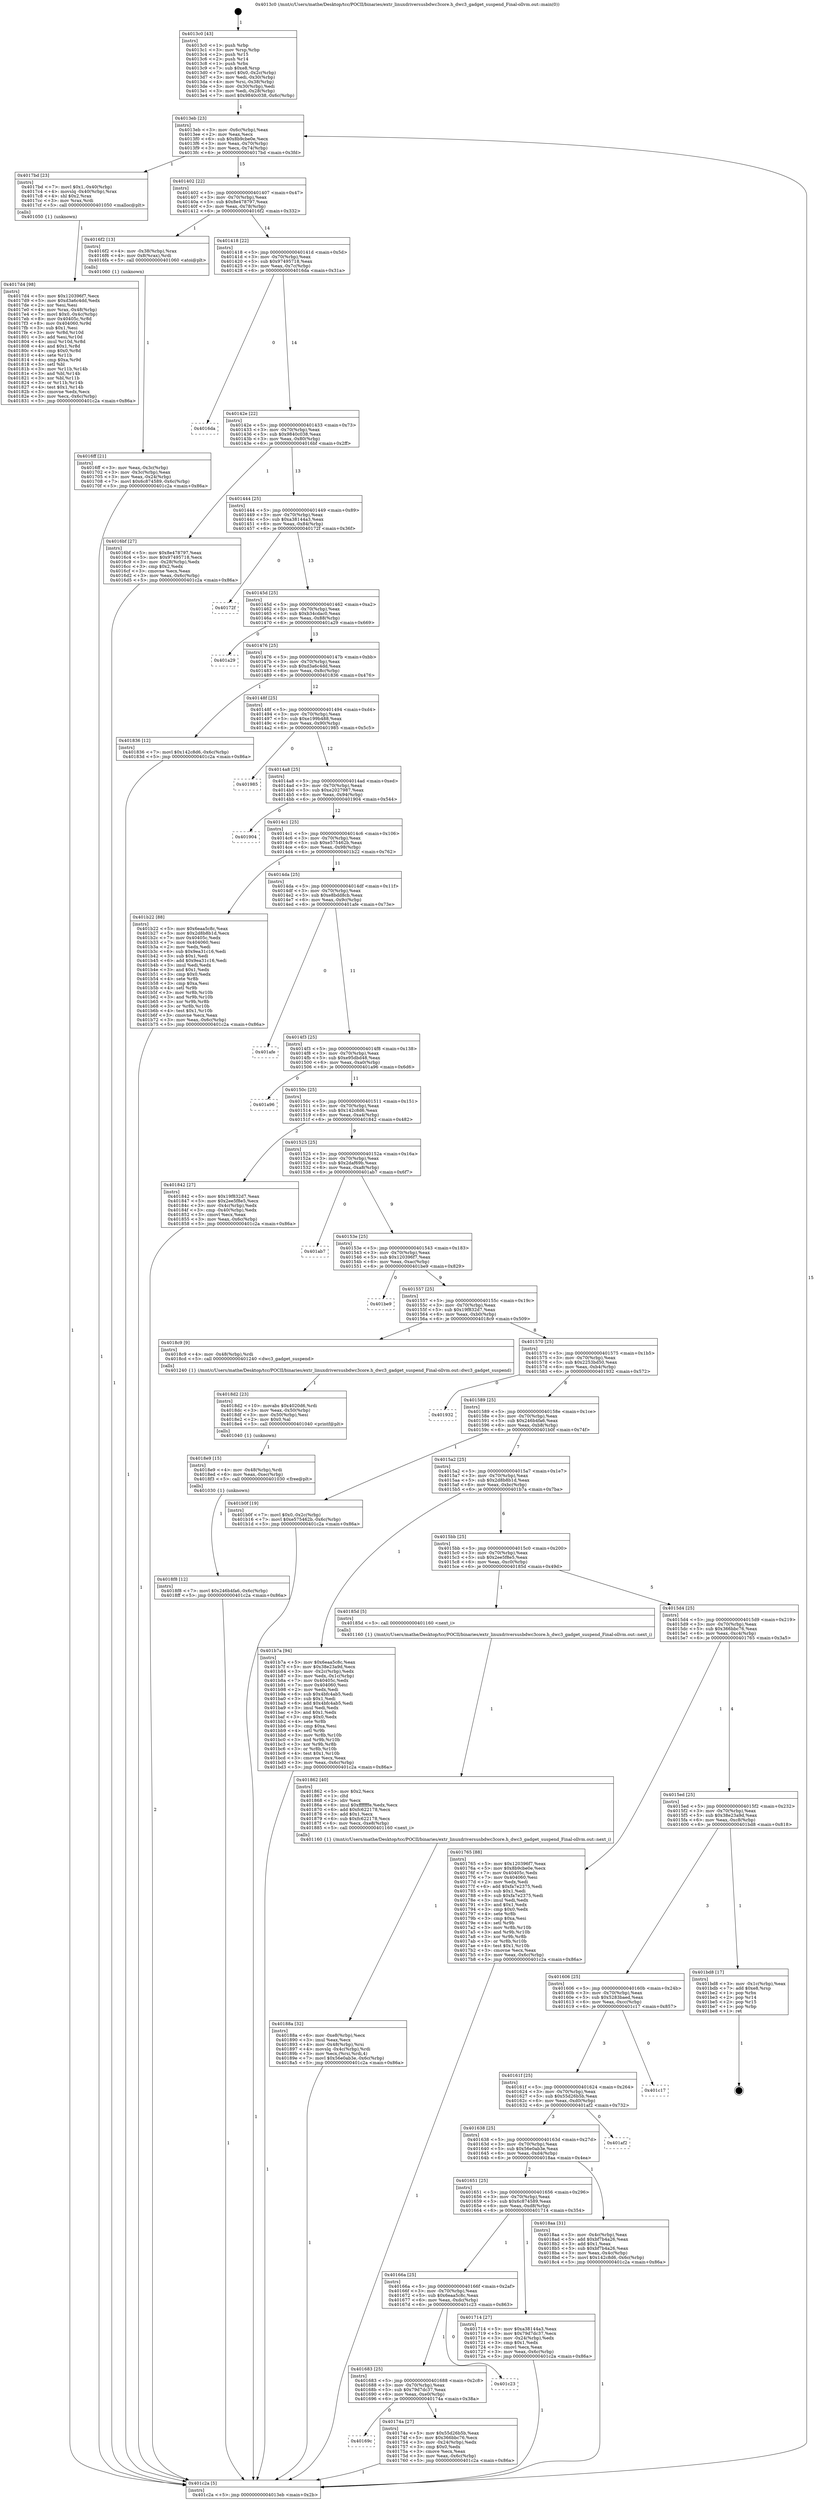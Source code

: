 digraph "0x4013c0" {
  label = "0x4013c0 (/mnt/c/Users/mathe/Desktop/tcc/POCII/binaries/extr_linuxdriversusbdwc3core.h_dwc3_gadget_suspend_Final-ollvm.out::main(0))"
  labelloc = "t"
  node[shape=record]

  Entry [label="",width=0.3,height=0.3,shape=circle,fillcolor=black,style=filled]
  "0x4013eb" [label="{
     0x4013eb [23]\l
     | [instrs]\l
     &nbsp;&nbsp;0x4013eb \<+3\>: mov -0x6c(%rbp),%eax\l
     &nbsp;&nbsp;0x4013ee \<+2\>: mov %eax,%ecx\l
     &nbsp;&nbsp;0x4013f0 \<+6\>: sub $0x8b9cbe0e,%ecx\l
     &nbsp;&nbsp;0x4013f6 \<+3\>: mov %eax,-0x70(%rbp)\l
     &nbsp;&nbsp;0x4013f9 \<+3\>: mov %ecx,-0x74(%rbp)\l
     &nbsp;&nbsp;0x4013fc \<+6\>: je 00000000004017bd \<main+0x3fd\>\l
  }"]
  "0x4017bd" [label="{
     0x4017bd [23]\l
     | [instrs]\l
     &nbsp;&nbsp;0x4017bd \<+7\>: movl $0x1,-0x40(%rbp)\l
     &nbsp;&nbsp;0x4017c4 \<+4\>: movslq -0x40(%rbp),%rax\l
     &nbsp;&nbsp;0x4017c8 \<+4\>: shl $0x2,%rax\l
     &nbsp;&nbsp;0x4017cc \<+3\>: mov %rax,%rdi\l
     &nbsp;&nbsp;0x4017cf \<+5\>: call 0000000000401050 \<malloc@plt\>\l
     | [calls]\l
     &nbsp;&nbsp;0x401050 \{1\} (unknown)\l
  }"]
  "0x401402" [label="{
     0x401402 [22]\l
     | [instrs]\l
     &nbsp;&nbsp;0x401402 \<+5\>: jmp 0000000000401407 \<main+0x47\>\l
     &nbsp;&nbsp;0x401407 \<+3\>: mov -0x70(%rbp),%eax\l
     &nbsp;&nbsp;0x40140a \<+5\>: sub $0x8e478797,%eax\l
     &nbsp;&nbsp;0x40140f \<+3\>: mov %eax,-0x78(%rbp)\l
     &nbsp;&nbsp;0x401412 \<+6\>: je 00000000004016f2 \<main+0x332\>\l
  }"]
  Exit [label="",width=0.3,height=0.3,shape=circle,fillcolor=black,style=filled,peripheries=2]
  "0x4016f2" [label="{
     0x4016f2 [13]\l
     | [instrs]\l
     &nbsp;&nbsp;0x4016f2 \<+4\>: mov -0x38(%rbp),%rax\l
     &nbsp;&nbsp;0x4016f6 \<+4\>: mov 0x8(%rax),%rdi\l
     &nbsp;&nbsp;0x4016fa \<+5\>: call 0000000000401060 \<atoi@plt\>\l
     | [calls]\l
     &nbsp;&nbsp;0x401060 \{1\} (unknown)\l
  }"]
  "0x401418" [label="{
     0x401418 [22]\l
     | [instrs]\l
     &nbsp;&nbsp;0x401418 \<+5\>: jmp 000000000040141d \<main+0x5d\>\l
     &nbsp;&nbsp;0x40141d \<+3\>: mov -0x70(%rbp),%eax\l
     &nbsp;&nbsp;0x401420 \<+5\>: sub $0x97495718,%eax\l
     &nbsp;&nbsp;0x401425 \<+3\>: mov %eax,-0x7c(%rbp)\l
     &nbsp;&nbsp;0x401428 \<+6\>: je 00000000004016da \<main+0x31a\>\l
  }"]
  "0x4018f8" [label="{
     0x4018f8 [12]\l
     | [instrs]\l
     &nbsp;&nbsp;0x4018f8 \<+7\>: movl $0x246b4fa6,-0x6c(%rbp)\l
     &nbsp;&nbsp;0x4018ff \<+5\>: jmp 0000000000401c2a \<main+0x86a\>\l
  }"]
  "0x4016da" [label="{
     0x4016da\l
  }", style=dashed]
  "0x40142e" [label="{
     0x40142e [22]\l
     | [instrs]\l
     &nbsp;&nbsp;0x40142e \<+5\>: jmp 0000000000401433 \<main+0x73\>\l
     &nbsp;&nbsp;0x401433 \<+3\>: mov -0x70(%rbp),%eax\l
     &nbsp;&nbsp;0x401436 \<+5\>: sub $0x9840c038,%eax\l
     &nbsp;&nbsp;0x40143b \<+3\>: mov %eax,-0x80(%rbp)\l
     &nbsp;&nbsp;0x40143e \<+6\>: je 00000000004016bf \<main+0x2ff\>\l
  }"]
  "0x4018e9" [label="{
     0x4018e9 [15]\l
     | [instrs]\l
     &nbsp;&nbsp;0x4018e9 \<+4\>: mov -0x48(%rbp),%rdi\l
     &nbsp;&nbsp;0x4018ed \<+6\>: mov %eax,-0xec(%rbp)\l
     &nbsp;&nbsp;0x4018f3 \<+5\>: call 0000000000401030 \<free@plt\>\l
     | [calls]\l
     &nbsp;&nbsp;0x401030 \{1\} (unknown)\l
  }"]
  "0x4016bf" [label="{
     0x4016bf [27]\l
     | [instrs]\l
     &nbsp;&nbsp;0x4016bf \<+5\>: mov $0x8e478797,%eax\l
     &nbsp;&nbsp;0x4016c4 \<+5\>: mov $0x97495718,%ecx\l
     &nbsp;&nbsp;0x4016c9 \<+3\>: mov -0x28(%rbp),%edx\l
     &nbsp;&nbsp;0x4016cc \<+3\>: cmp $0x2,%edx\l
     &nbsp;&nbsp;0x4016cf \<+3\>: cmovne %ecx,%eax\l
     &nbsp;&nbsp;0x4016d2 \<+3\>: mov %eax,-0x6c(%rbp)\l
     &nbsp;&nbsp;0x4016d5 \<+5\>: jmp 0000000000401c2a \<main+0x86a\>\l
  }"]
  "0x401444" [label="{
     0x401444 [25]\l
     | [instrs]\l
     &nbsp;&nbsp;0x401444 \<+5\>: jmp 0000000000401449 \<main+0x89\>\l
     &nbsp;&nbsp;0x401449 \<+3\>: mov -0x70(%rbp),%eax\l
     &nbsp;&nbsp;0x40144c \<+5\>: sub $0xa38144a3,%eax\l
     &nbsp;&nbsp;0x401451 \<+6\>: mov %eax,-0x84(%rbp)\l
     &nbsp;&nbsp;0x401457 \<+6\>: je 000000000040172f \<main+0x36f\>\l
  }"]
  "0x401c2a" [label="{
     0x401c2a [5]\l
     | [instrs]\l
     &nbsp;&nbsp;0x401c2a \<+5\>: jmp 00000000004013eb \<main+0x2b\>\l
  }"]
  "0x4013c0" [label="{
     0x4013c0 [43]\l
     | [instrs]\l
     &nbsp;&nbsp;0x4013c0 \<+1\>: push %rbp\l
     &nbsp;&nbsp;0x4013c1 \<+3\>: mov %rsp,%rbp\l
     &nbsp;&nbsp;0x4013c4 \<+2\>: push %r15\l
     &nbsp;&nbsp;0x4013c6 \<+2\>: push %r14\l
     &nbsp;&nbsp;0x4013c8 \<+1\>: push %rbx\l
     &nbsp;&nbsp;0x4013c9 \<+7\>: sub $0xe8,%rsp\l
     &nbsp;&nbsp;0x4013d0 \<+7\>: movl $0x0,-0x2c(%rbp)\l
     &nbsp;&nbsp;0x4013d7 \<+3\>: mov %edi,-0x30(%rbp)\l
     &nbsp;&nbsp;0x4013da \<+4\>: mov %rsi,-0x38(%rbp)\l
     &nbsp;&nbsp;0x4013de \<+3\>: mov -0x30(%rbp),%edi\l
     &nbsp;&nbsp;0x4013e1 \<+3\>: mov %edi,-0x28(%rbp)\l
     &nbsp;&nbsp;0x4013e4 \<+7\>: movl $0x9840c038,-0x6c(%rbp)\l
  }"]
  "0x4016ff" [label="{
     0x4016ff [21]\l
     | [instrs]\l
     &nbsp;&nbsp;0x4016ff \<+3\>: mov %eax,-0x3c(%rbp)\l
     &nbsp;&nbsp;0x401702 \<+3\>: mov -0x3c(%rbp),%eax\l
     &nbsp;&nbsp;0x401705 \<+3\>: mov %eax,-0x24(%rbp)\l
     &nbsp;&nbsp;0x401708 \<+7\>: movl $0x6c874589,-0x6c(%rbp)\l
     &nbsp;&nbsp;0x40170f \<+5\>: jmp 0000000000401c2a \<main+0x86a\>\l
  }"]
  "0x4018d2" [label="{
     0x4018d2 [23]\l
     | [instrs]\l
     &nbsp;&nbsp;0x4018d2 \<+10\>: movabs $0x4020d6,%rdi\l
     &nbsp;&nbsp;0x4018dc \<+3\>: mov %eax,-0x50(%rbp)\l
     &nbsp;&nbsp;0x4018df \<+3\>: mov -0x50(%rbp),%esi\l
     &nbsp;&nbsp;0x4018e2 \<+2\>: mov $0x0,%al\l
     &nbsp;&nbsp;0x4018e4 \<+5\>: call 0000000000401040 \<printf@plt\>\l
     | [calls]\l
     &nbsp;&nbsp;0x401040 \{1\} (unknown)\l
  }"]
  "0x40172f" [label="{
     0x40172f\l
  }", style=dashed]
  "0x40145d" [label="{
     0x40145d [25]\l
     | [instrs]\l
     &nbsp;&nbsp;0x40145d \<+5\>: jmp 0000000000401462 \<main+0xa2\>\l
     &nbsp;&nbsp;0x401462 \<+3\>: mov -0x70(%rbp),%eax\l
     &nbsp;&nbsp;0x401465 \<+5\>: sub $0xb34cdac0,%eax\l
     &nbsp;&nbsp;0x40146a \<+6\>: mov %eax,-0x88(%rbp)\l
     &nbsp;&nbsp;0x401470 \<+6\>: je 0000000000401a29 \<main+0x669\>\l
  }"]
  "0x40188a" [label="{
     0x40188a [32]\l
     | [instrs]\l
     &nbsp;&nbsp;0x40188a \<+6\>: mov -0xe8(%rbp),%ecx\l
     &nbsp;&nbsp;0x401890 \<+3\>: imul %eax,%ecx\l
     &nbsp;&nbsp;0x401893 \<+4\>: mov -0x48(%rbp),%rsi\l
     &nbsp;&nbsp;0x401897 \<+4\>: movslq -0x4c(%rbp),%rdi\l
     &nbsp;&nbsp;0x40189b \<+3\>: mov %ecx,(%rsi,%rdi,4)\l
     &nbsp;&nbsp;0x40189e \<+7\>: movl $0x56e0ab3e,-0x6c(%rbp)\l
     &nbsp;&nbsp;0x4018a5 \<+5\>: jmp 0000000000401c2a \<main+0x86a\>\l
  }"]
  "0x401a29" [label="{
     0x401a29\l
  }", style=dashed]
  "0x401476" [label="{
     0x401476 [25]\l
     | [instrs]\l
     &nbsp;&nbsp;0x401476 \<+5\>: jmp 000000000040147b \<main+0xbb\>\l
     &nbsp;&nbsp;0x40147b \<+3\>: mov -0x70(%rbp),%eax\l
     &nbsp;&nbsp;0x40147e \<+5\>: sub $0xd3a6c4dd,%eax\l
     &nbsp;&nbsp;0x401483 \<+6\>: mov %eax,-0x8c(%rbp)\l
     &nbsp;&nbsp;0x401489 \<+6\>: je 0000000000401836 \<main+0x476\>\l
  }"]
  "0x401862" [label="{
     0x401862 [40]\l
     | [instrs]\l
     &nbsp;&nbsp;0x401862 \<+5\>: mov $0x2,%ecx\l
     &nbsp;&nbsp;0x401867 \<+1\>: cltd\l
     &nbsp;&nbsp;0x401868 \<+2\>: idiv %ecx\l
     &nbsp;&nbsp;0x40186a \<+6\>: imul $0xfffffffe,%edx,%ecx\l
     &nbsp;&nbsp;0x401870 \<+6\>: add $0xfc622178,%ecx\l
     &nbsp;&nbsp;0x401876 \<+3\>: add $0x1,%ecx\l
     &nbsp;&nbsp;0x401879 \<+6\>: sub $0xfc622178,%ecx\l
     &nbsp;&nbsp;0x40187f \<+6\>: mov %ecx,-0xe8(%rbp)\l
     &nbsp;&nbsp;0x401885 \<+5\>: call 0000000000401160 \<next_i\>\l
     | [calls]\l
     &nbsp;&nbsp;0x401160 \{1\} (/mnt/c/Users/mathe/Desktop/tcc/POCII/binaries/extr_linuxdriversusbdwc3core.h_dwc3_gadget_suspend_Final-ollvm.out::next_i)\l
  }"]
  "0x401836" [label="{
     0x401836 [12]\l
     | [instrs]\l
     &nbsp;&nbsp;0x401836 \<+7\>: movl $0x142c8d6,-0x6c(%rbp)\l
     &nbsp;&nbsp;0x40183d \<+5\>: jmp 0000000000401c2a \<main+0x86a\>\l
  }"]
  "0x40148f" [label="{
     0x40148f [25]\l
     | [instrs]\l
     &nbsp;&nbsp;0x40148f \<+5\>: jmp 0000000000401494 \<main+0xd4\>\l
     &nbsp;&nbsp;0x401494 \<+3\>: mov -0x70(%rbp),%eax\l
     &nbsp;&nbsp;0x401497 \<+5\>: sub $0xe199b488,%eax\l
     &nbsp;&nbsp;0x40149c \<+6\>: mov %eax,-0x90(%rbp)\l
     &nbsp;&nbsp;0x4014a2 \<+6\>: je 0000000000401985 \<main+0x5c5\>\l
  }"]
  "0x4017d4" [label="{
     0x4017d4 [98]\l
     | [instrs]\l
     &nbsp;&nbsp;0x4017d4 \<+5\>: mov $0x120396f7,%ecx\l
     &nbsp;&nbsp;0x4017d9 \<+5\>: mov $0xd3a6c4dd,%edx\l
     &nbsp;&nbsp;0x4017de \<+2\>: xor %esi,%esi\l
     &nbsp;&nbsp;0x4017e0 \<+4\>: mov %rax,-0x48(%rbp)\l
     &nbsp;&nbsp;0x4017e4 \<+7\>: movl $0x0,-0x4c(%rbp)\l
     &nbsp;&nbsp;0x4017eb \<+8\>: mov 0x40405c,%r8d\l
     &nbsp;&nbsp;0x4017f3 \<+8\>: mov 0x404060,%r9d\l
     &nbsp;&nbsp;0x4017fb \<+3\>: sub $0x1,%esi\l
     &nbsp;&nbsp;0x4017fe \<+3\>: mov %r8d,%r10d\l
     &nbsp;&nbsp;0x401801 \<+3\>: add %esi,%r10d\l
     &nbsp;&nbsp;0x401804 \<+4\>: imul %r10d,%r8d\l
     &nbsp;&nbsp;0x401808 \<+4\>: and $0x1,%r8d\l
     &nbsp;&nbsp;0x40180c \<+4\>: cmp $0x0,%r8d\l
     &nbsp;&nbsp;0x401810 \<+4\>: sete %r11b\l
     &nbsp;&nbsp;0x401814 \<+4\>: cmp $0xa,%r9d\l
     &nbsp;&nbsp;0x401818 \<+3\>: setl %bl\l
     &nbsp;&nbsp;0x40181b \<+3\>: mov %r11b,%r14b\l
     &nbsp;&nbsp;0x40181e \<+3\>: and %bl,%r14b\l
     &nbsp;&nbsp;0x401821 \<+3\>: xor %bl,%r11b\l
     &nbsp;&nbsp;0x401824 \<+3\>: or %r11b,%r14b\l
     &nbsp;&nbsp;0x401827 \<+4\>: test $0x1,%r14b\l
     &nbsp;&nbsp;0x40182b \<+3\>: cmovne %edx,%ecx\l
     &nbsp;&nbsp;0x40182e \<+3\>: mov %ecx,-0x6c(%rbp)\l
     &nbsp;&nbsp;0x401831 \<+5\>: jmp 0000000000401c2a \<main+0x86a\>\l
  }"]
  "0x401985" [label="{
     0x401985\l
  }", style=dashed]
  "0x4014a8" [label="{
     0x4014a8 [25]\l
     | [instrs]\l
     &nbsp;&nbsp;0x4014a8 \<+5\>: jmp 00000000004014ad \<main+0xed\>\l
     &nbsp;&nbsp;0x4014ad \<+3\>: mov -0x70(%rbp),%eax\l
     &nbsp;&nbsp;0x4014b0 \<+5\>: sub $0xe2027987,%eax\l
     &nbsp;&nbsp;0x4014b5 \<+6\>: mov %eax,-0x94(%rbp)\l
     &nbsp;&nbsp;0x4014bb \<+6\>: je 0000000000401904 \<main+0x544\>\l
  }"]
  "0x40169c" [label="{
     0x40169c\l
  }", style=dashed]
  "0x401904" [label="{
     0x401904\l
  }", style=dashed]
  "0x4014c1" [label="{
     0x4014c1 [25]\l
     | [instrs]\l
     &nbsp;&nbsp;0x4014c1 \<+5\>: jmp 00000000004014c6 \<main+0x106\>\l
     &nbsp;&nbsp;0x4014c6 \<+3\>: mov -0x70(%rbp),%eax\l
     &nbsp;&nbsp;0x4014c9 \<+5\>: sub $0xe575462b,%eax\l
     &nbsp;&nbsp;0x4014ce \<+6\>: mov %eax,-0x98(%rbp)\l
     &nbsp;&nbsp;0x4014d4 \<+6\>: je 0000000000401b22 \<main+0x762\>\l
  }"]
  "0x40174a" [label="{
     0x40174a [27]\l
     | [instrs]\l
     &nbsp;&nbsp;0x40174a \<+5\>: mov $0x55d26b5b,%eax\l
     &nbsp;&nbsp;0x40174f \<+5\>: mov $0x366bbc76,%ecx\l
     &nbsp;&nbsp;0x401754 \<+3\>: mov -0x24(%rbp),%edx\l
     &nbsp;&nbsp;0x401757 \<+3\>: cmp $0x0,%edx\l
     &nbsp;&nbsp;0x40175a \<+3\>: cmove %ecx,%eax\l
     &nbsp;&nbsp;0x40175d \<+3\>: mov %eax,-0x6c(%rbp)\l
     &nbsp;&nbsp;0x401760 \<+5\>: jmp 0000000000401c2a \<main+0x86a\>\l
  }"]
  "0x401b22" [label="{
     0x401b22 [88]\l
     | [instrs]\l
     &nbsp;&nbsp;0x401b22 \<+5\>: mov $0x6eaa5c8c,%eax\l
     &nbsp;&nbsp;0x401b27 \<+5\>: mov $0x2d8b8b1d,%ecx\l
     &nbsp;&nbsp;0x401b2c \<+7\>: mov 0x40405c,%edx\l
     &nbsp;&nbsp;0x401b33 \<+7\>: mov 0x404060,%esi\l
     &nbsp;&nbsp;0x401b3a \<+2\>: mov %edx,%edi\l
     &nbsp;&nbsp;0x401b3c \<+6\>: sub $0x9ea31c16,%edi\l
     &nbsp;&nbsp;0x401b42 \<+3\>: sub $0x1,%edi\l
     &nbsp;&nbsp;0x401b45 \<+6\>: add $0x9ea31c16,%edi\l
     &nbsp;&nbsp;0x401b4b \<+3\>: imul %edi,%edx\l
     &nbsp;&nbsp;0x401b4e \<+3\>: and $0x1,%edx\l
     &nbsp;&nbsp;0x401b51 \<+3\>: cmp $0x0,%edx\l
     &nbsp;&nbsp;0x401b54 \<+4\>: sete %r8b\l
     &nbsp;&nbsp;0x401b58 \<+3\>: cmp $0xa,%esi\l
     &nbsp;&nbsp;0x401b5b \<+4\>: setl %r9b\l
     &nbsp;&nbsp;0x401b5f \<+3\>: mov %r8b,%r10b\l
     &nbsp;&nbsp;0x401b62 \<+3\>: and %r9b,%r10b\l
     &nbsp;&nbsp;0x401b65 \<+3\>: xor %r9b,%r8b\l
     &nbsp;&nbsp;0x401b68 \<+3\>: or %r8b,%r10b\l
     &nbsp;&nbsp;0x401b6b \<+4\>: test $0x1,%r10b\l
     &nbsp;&nbsp;0x401b6f \<+3\>: cmovne %ecx,%eax\l
     &nbsp;&nbsp;0x401b72 \<+3\>: mov %eax,-0x6c(%rbp)\l
     &nbsp;&nbsp;0x401b75 \<+5\>: jmp 0000000000401c2a \<main+0x86a\>\l
  }"]
  "0x4014da" [label="{
     0x4014da [25]\l
     | [instrs]\l
     &nbsp;&nbsp;0x4014da \<+5\>: jmp 00000000004014df \<main+0x11f\>\l
     &nbsp;&nbsp;0x4014df \<+3\>: mov -0x70(%rbp),%eax\l
     &nbsp;&nbsp;0x4014e2 \<+5\>: sub $0xe8bdd8cb,%eax\l
     &nbsp;&nbsp;0x4014e7 \<+6\>: mov %eax,-0x9c(%rbp)\l
     &nbsp;&nbsp;0x4014ed \<+6\>: je 0000000000401afe \<main+0x73e\>\l
  }"]
  "0x401683" [label="{
     0x401683 [25]\l
     | [instrs]\l
     &nbsp;&nbsp;0x401683 \<+5\>: jmp 0000000000401688 \<main+0x2c8\>\l
     &nbsp;&nbsp;0x401688 \<+3\>: mov -0x70(%rbp),%eax\l
     &nbsp;&nbsp;0x40168b \<+5\>: sub $0x79d7dc37,%eax\l
     &nbsp;&nbsp;0x401690 \<+6\>: mov %eax,-0xe0(%rbp)\l
     &nbsp;&nbsp;0x401696 \<+6\>: je 000000000040174a \<main+0x38a\>\l
  }"]
  "0x401afe" [label="{
     0x401afe\l
  }", style=dashed]
  "0x4014f3" [label="{
     0x4014f3 [25]\l
     | [instrs]\l
     &nbsp;&nbsp;0x4014f3 \<+5\>: jmp 00000000004014f8 \<main+0x138\>\l
     &nbsp;&nbsp;0x4014f8 \<+3\>: mov -0x70(%rbp),%eax\l
     &nbsp;&nbsp;0x4014fb \<+5\>: sub $0xe95dbd48,%eax\l
     &nbsp;&nbsp;0x401500 \<+6\>: mov %eax,-0xa0(%rbp)\l
     &nbsp;&nbsp;0x401506 \<+6\>: je 0000000000401a96 \<main+0x6d6\>\l
  }"]
  "0x401c23" [label="{
     0x401c23\l
  }", style=dashed]
  "0x401a96" [label="{
     0x401a96\l
  }", style=dashed]
  "0x40150c" [label="{
     0x40150c [25]\l
     | [instrs]\l
     &nbsp;&nbsp;0x40150c \<+5\>: jmp 0000000000401511 \<main+0x151\>\l
     &nbsp;&nbsp;0x401511 \<+3\>: mov -0x70(%rbp),%eax\l
     &nbsp;&nbsp;0x401514 \<+5\>: sub $0x142c8d6,%eax\l
     &nbsp;&nbsp;0x401519 \<+6\>: mov %eax,-0xa4(%rbp)\l
     &nbsp;&nbsp;0x40151f \<+6\>: je 0000000000401842 \<main+0x482\>\l
  }"]
  "0x40166a" [label="{
     0x40166a [25]\l
     | [instrs]\l
     &nbsp;&nbsp;0x40166a \<+5\>: jmp 000000000040166f \<main+0x2af\>\l
     &nbsp;&nbsp;0x40166f \<+3\>: mov -0x70(%rbp),%eax\l
     &nbsp;&nbsp;0x401672 \<+5\>: sub $0x6eaa5c8c,%eax\l
     &nbsp;&nbsp;0x401677 \<+6\>: mov %eax,-0xdc(%rbp)\l
     &nbsp;&nbsp;0x40167d \<+6\>: je 0000000000401c23 \<main+0x863\>\l
  }"]
  "0x401842" [label="{
     0x401842 [27]\l
     | [instrs]\l
     &nbsp;&nbsp;0x401842 \<+5\>: mov $0x19f832d7,%eax\l
     &nbsp;&nbsp;0x401847 \<+5\>: mov $0x2ee5f8e5,%ecx\l
     &nbsp;&nbsp;0x40184c \<+3\>: mov -0x4c(%rbp),%edx\l
     &nbsp;&nbsp;0x40184f \<+3\>: cmp -0x40(%rbp),%edx\l
     &nbsp;&nbsp;0x401852 \<+3\>: cmovl %ecx,%eax\l
     &nbsp;&nbsp;0x401855 \<+3\>: mov %eax,-0x6c(%rbp)\l
     &nbsp;&nbsp;0x401858 \<+5\>: jmp 0000000000401c2a \<main+0x86a\>\l
  }"]
  "0x401525" [label="{
     0x401525 [25]\l
     | [instrs]\l
     &nbsp;&nbsp;0x401525 \<+5\>: jmp 000000000040152a \<main+0x16a\>\l
     &nbsp;&nbsp;0x40152a \<+3\>: mov -0x70(%rbp),%eax\l
     &nbsp;&nbsp;0x40152d \<+5\>: sub $0x2daf69b,%eax\l
     &nbsp;&nbsp;0x401532 \<+6\>: mov %eax,-0xa8(%rbp)\l
     &nbsp;&nbsp;0x401538 \<+6\>: je 0000000000401ab7 \<main+0x6f7\>\l
  }"]
  "0x401714" [label="{
     0x401714 [27]\l
     | [instrs]\l
     &nbsp;&nbsp;0x401714 \<+5\>: mov $0xa38144a3,%eax\l
     &nbsp;&nbsp;0x401719 \<+5\>: mov $0x79d7dc37,%ecx\l
     &nbsp;&nbsp;0x40171e \<+3\>: mov -0x24(%rbp),%edx\l
     &nbsp;&nbsp;0x401721 \<+3\>: cmp $0x1,%edx\l
     &nbsp;&nbsp;0x401724 \<+3\>: cmovl %ecx,%eax\l
     &nbsp;&nbsp;0x401727 \<+3\>: mov %eax,-0x6c(%rbp)\l
     &nbsp;&nbsp;0x40172a \<+5\>: jmp 0000000000401c2a \<main+0x86a\>\l
  }"]
  "0x401ab7" [label="{
     0x401ab7\l
  }", style=dashed]
  "0x40153e" [label="{
     0x40153e [25]\l
     | [instrs]\l
     &nbsp;&nbsp;0x40153e \<+5\>: jmp 0000000000401543 \<main+0x183\>\l
     &nbsp;&nbsp;0x401543 \<+3\>: mov -0x70(%rbp),%eax\l
     &nbsp;&nbsp;0x401546 \<+5\>: sub $0x120396f7,%eax\l
     &nbsp;&nbsp;0x40154b \<+6\>: mov %eax,-0xac(%rbp)\l
     &nbsp;&nbsp;0x401551 \<+6\>: je 0000000000401be9 \<main+0x829\>\l
  }"]
  "0x401651" [label="{
     0x401651 [25]\l
     | [instrs]\l
     &nbsp;&nbsp;0x401651 \<+5\>: jmp 0000000000401656 \<main+0x296\>\l
     &nbsp;&nbsp;0x401656 \<+3\>: mov -0x70(%rbp),%eax\l
     &nbsp;&nbsp;0x401659 \<+5\>: sub $0x6c874589,%eax\l
     &nbsp;&nbsp;0x40165e \<+6\>: mov %eax,-0xd8(%rbp)\l
     &nbsp;&nbsp;0x401664 \<+6\>: je 0000000000401714 \<main+0x354\>\l
  }"]
  "0x401be9" [label="{
     0x401be9\l
  }", style=dashed]
  "0x401557" [label="{
     0x401557 [25]\l
     | [instrs]\l
     &nbsp;&nbsp;0x401557 \<+5\>: jmp 000000000040155c \<main+0x19c\>\l
     &nbsp;&nbsp;0x40155c \<+3\>: mov -0x70(%rbp),%eax\l
     &nbsp;&nbsp;0x40155f \<+5\>: sub $0x19f832d7,%eax\l
     &nbsp;&nbsp;0x401564 \<+6\>: mov %eax,-0xb0(%rbp)\l
     &nbsp;&nbsp;0x40156a \<+6\>: je 00000000004018c9 \<main+0x509\>\l
  }"]
  "0x4018aa" [label="{
     0x4018aa [31]\l
     | [instrs]\l
     &nbsp;&nbsp;0x4018aa \<+3\>: mov -0x4c(%rbp),%eax\l
     &nbsp;&nbsp;0x4018ad \<+5\>: add $0xbf7b4a26,%eax\l
     &nbsp;&nbsp;0x4018b2 \<+3\>: add $0x1,%eax\l
     &nbsp;&nbsp;0x4018b5 \<+5\>: sub $0xbf7b4a26,%eax\l
     &nbsp;&nbsp;0x4018ba \<+3\>: mov %eax,-0x4c(%rbp)\l
     &nbsp;&nbsp;0x4018bd \<+7\>: movl $0x142c8d6,-0x6c(%rbp)\l
     &nbsp;&nbsp;0x4018c4 \<+5\>: jmp 0000000000401c2a \<main+0x86a\>\l
  }"]
  "0x4018c9" [label="{
     0x4018c9 [9]\l
     | [instrs]\l
     &nbsp;&nbsp;0x4018c9 \<+4\>: mov -0x48(%rbp),%rdi\l
     &nbsp;&nbsp;0x4018cd \<+5\>: call 0000000000401240 \<dwc3_gadget_suspend\>\l
     | [calls]\l
     &nbsp;&nbsp;0x401240 \{1\} (/mnt/c/Users/mathe/Desktop/tcc/POCII/binaries/extr_linuxdriversusbdwc3core.h_dwc3_gadget_suspend_Final-ollvm.out::dwc3_gadget_suspend)\l
  }"]
  "0x401570" [label="{
     0x401570 [25]\l
     | [instrs]\l
     &nbsp;&nbsp;0x401570 \<+5\>: jmp 0000000000401575 \<main+0x1b5\>\l
     &nbsp;&nbsp;0x401575 \<+3\>: mov -0x70(%rbp),%eax\l
     &nbsp;&nbsp;0x401578 \<+5\>: sub $0x2253bd50,%eax\l
     &nbsp;&nbsp;0x40157d \<+6\>: mov %eax,-0xb4(%rbp)\l
     &nbsp;&nbsp;0x401583 \<+6\>: je 0000000000401932 \<main+0x572\>\l
  }"]
  "0x401638" [label="{
     0x401638 [25]\l
     | [instrs]\l
     &nbsp;&nbsp;0x401638 \<+5\>: jmp 000000000040163d \<main+0x27d\>\l
     &nbsp;&nbsp;0x40163d \<+3\>: mov -0x70(%rbp),%eax\l
     &nbsp;&nbsp;0x401640 \<+5\>: sub $0x56e0ab3e,%eax\l
     &nbsp;&nbsp;0x401645 \<+6\>: mov %eax,-0xd4(%rbp)\l
     &nbsp;&nbsp;0x40164b \<+6\>: je 00000000004018aa \<main+0x4ea\>\l
  }"]
  "0x401932" [label="{
     0x401932\l
  }", style=dashed]
  "0x401589" [label="{
     0x401589 [25]\l
     | [instrs]\l
     &nbsp;&nbsp;0x401589 \<+5\>: jmp 000000000040158e \<main+0x1ce\>\l
     &nbsp;&nbsp;0x40158e \<+3\>: mov -0x70(%rbp),%eax\l
     &nbsp;&nbsp;0x401591 \<+5\>: sub $0x246b4fa6,%eax\l
     &nbsp;&nbsp;0x401596 \<+6\>: mov %eax,-0xb8(%rbp)\l
     &nbsp;&nbsp;0x40159c \<+6\>: je 0000000000401b0f \<main+0x74f\>\l
  }"]
  "0x401af2" [label="{
     0x401af2\l
  }", style=dashed]
  "0x401b0f" [label="{
     0x401b0f [19]\l
     | [instrs]\l
     &nbsp;&nbsp;0x401b0f \<+7\>: movl $0x0,-0x2c(%rbp)\l
     &nbsp;&nbsp;0x401b16 \<+7\>: movl $0xe575462b,-0x6c(%rbp)\l
     &nbsp;&nbsp;0x401b1d \<+5\>: jmp 0000000000401c2a \<main+0x86a\>\l
  }"]
  "0x4015a2" [label="{
     0x4015a2 [25]\l
     | [instrs]\l
     &nbsp;&nbsp;0x4015a2 \<+5\>: jmp 00000000004015a7 \<main+0x1e7\>\l
     &nbsp;&nbsp;0x4015a7 \<+3\>: mov -0x70(%rbp),%eax\l
     &nbsp;&nbsp;0x4015aa \<+5\>: sub $0x2d8b8b1d,%eax\l
     &nbsp;&nbsp;0x4015af \<+6\>: mov %eax,-0xbc(%rbp)\l
     &nbsp;&nbsp;0x4015b5 \<+6\>: je 0000000000401b7a \<main+0x7ba\>\l
  }"]
  "0x40161f" [label="{
     0x40161f [25]\l
     | [instrs]\l
     &nbsp;&nbsp;0x40161f \<+5\>: jmp 0000000000401624 \<main+0x264\>\l
     &nbsp;&nbsp;0x401624 \<+3\>: mov -0x70(%rbp),%eax\l
     &nbsp;&nbsp;0x401627 \<+5\>: sub $0x55d26b5b,%eax\l
     &nbsp;&nbsp;0x40162c \<+6\>: mov %eax,-0xd0(%rbp)\l
     &nbsp;&nbsp;0x401632 \<+6\>: je 0000000000401af2 \<main+0x732\>\l
  }"]
  "0x401b7a" [label="{
     0x401b7a [94]\l
     | [instrs]\l
     &nbsp;&nbsp;0x401b7a \<+5\>: mov $0x6eaa5c8c,%eax\l
     &nbsp;&nbsp;0x401b7f \<+5\>: mov $0x38e23a9d,%ecx\l
     &nbsp;&nbsp;0x401b84 \<+3\>: mov -0x2c(%rbp),%edx\l
     &nbsp;&nbsp;0x401b87 \<+3\>: mov %edx,-0x1c(%rbp)\l
     &nbsp;&nbsp;0x401b8a \<+7\>: mov 0x40405c,%edx\l
     &nbsp;&nbsp;0x401b91 \<+7\>: mov 0x404060,%esi\l
     &nbsp;&nbsp;0x401b98 \<+2\>: mov %edx,%edi\l
     &nbsp;&nbsp;0x401b9a \<+6\>: sub $0x4bfc4ab5,%edi\l
     &nbsp;&nbsp;0x401ba0 \<+3\>: sub $0x1,%edi\l
     &nbsp;&nbsp;0x401ba3 \<+6\>: add $0x4bfc4ab5,%edi\l
     &nbsp;&nbsp;0x401ba9 \<+3\>: imul %edi,%edx\l
     &nbsp;&nbsp;0x401bac \<+3\>: and $0x1,%edx\l
     &nbsp;&nbsp;0x401baf \<+3\>: cmp $0x0,%edx\l
     &nbsp;&nbsp;0x401bb2 \<+4\>: sete %r8b\l
     &nbsp;&nbsp;0x401bb6 \<+3\>: cmp $0xa,%esi\l
     &nbsp;&nbsp;0x401bb9 \<+4\>: setl %r9b\l
     &nbsp;&nbsp;0x401bbd \<+3\>: mov %r8b,%r10b\l
     &nbsp;&nbsp;0x401bc0 \<+3\>: and %r9b,%r10b\l
     &nbsp;&nbsp;0x401bc3 \<+3\>: xor %r9b,%r8b\l
     &nbsp;&nbsp;0x401bc6 \<+3\>: or %r8b,%r10b\l
     &nbsp;&nbsp;0x401bc9 \<+4\>: test $0x1,%r10b\l
     &nbsp;&nbsp;0x401bcd \<+3\>: cmovne %ecx,%eax\l
     &nbsp;&nbsp;0x401bd0 \<+3\>: mov %eax,-0x6c(%rbp)\l
     &nbsp;&nbsp;0x401bd3 \<+5\>: jmp 0000000000401c2a \<main+0x86a\>\l
  }"]
  "0x4015bb" [label="{
     0x4015bb [25]\l
     | [instrs]\l
     &nbsp;&nbsp;0x4015bb \<+5\>: jmp 00000000004015c0 \<main+0x200\>\l
     &nbsp;&nbsp;0x4015c0 \<+3\>: mov -0x70(%rbp),%eax\l
     &nbsp;&nbsp;0x4015c3 \<+5\>: sub $0x2ee5f8e5,%eax\l
     &nbsp;&nbsp;0x4015c8 \<+6\>: mov %eax,-0xc0(%rbp)\l
     &nbsp;&nbsp;0x4015ce \<+6\>: je 000000000040185d \<main+0x49d\>\l
  }"]
  "0x401c17" [label="{
     0x401c17\l
  }", style=dashed]
  "0x40185d" [label="{
     0x40185d [5]\l
     | [instrs]\l
     &nbsp;&nbsp;0x40185d \<+5\>: call 0000000000401160 \<next_i\>\l
     | [calls]\l
     &nbsp;&nbsp;0x401160 \{1\} (/mnt/c/Users/mathe/Desktop/tcc/POCII/binaries/extr_linuxdriversusbdwc3core.h_dwc3_gadget_suspend_Final-ollvm.out::next_i)\l
  }"]
  "0x4015d4" [label="{
     0x4015d4 [25]\l
     | [instrs]\l
     &nbsp;&nbsp;0x4015d4 \<+5\>: jmp 00000000004015d9 \<main+0x219\>\l
     &nbsp;&nbsp;0x4015d9 \<+3\>: mov -0x70(%rbp),%eax\l
     &nbsp;&nbsp;0x4015dc \<+5\>: sub $0x366bbc76,%eax\l
     &nbsp;&nbsp;0x4015e1 \<+6\>: mov %eax,-0xc4(%rbp)\l
     &nbsp;&nbsp;0x4015e7 \<+6\>: je 0000000000401765 \<main+0x3a5\>\l
  }"]
  "0x401606" [label="{
     0x401606 [25]\l
     | [instrs]\l
     &nbsp;&nbsp;0x401606 \<+5\>: jmp 000000000040160b \<main+0x24b\>\l
     &nbsp;&nbsp;0x40160b \<+3\>: mov -0x70(%rbp),%eax\l
     &nbsp;&nbsp;0x40160e \<+5\>: sub $0x5283baed,%eax\l
     &nbsp;&nbsp;0x401613 \<+6\>: mov %eax,-0xcc(%rbp)\l
     &nbsp;&nbsp;0x401619 \<+6\>: je 0000000000401c17 \<main+0x857\>\l
  }"]
  "0x401765" [label="{
     0x401765 [88]\l
     | [instrs]\l
     &nbsp;&nbsp;0x401765 \<+5\>: mov $0x120396f7,%eax\l
     &nbsp;&nbsp;0x40176a \<+5\>: mov $0x8b9cbe0e,%ecx\l
     &nbsp;&nbsp;0x40176f \<+7\>: mov 0x40405c,%edx\l
     &nbsp;&nbsp;0x401776 \<+7\>: mov 0x404060,%esi\l
     &nbsp;&nbsp;0x40177d \<+2\>: mov %edx,%edi\l
     &nbsp;&nbsp;0x40177f \<+6\>: add $0xfa7e2375,%edi\l
     &nbsp;&nbsp;0x401785 \<+3\>: sub $0x1,%edi\l
     &nbsp;&nbsp;0x401788 \<+6\>: sub $0xfa7e2375,%edi\l
     &nbsp;&nbsp;0x40178e \<+3\>: imul %edi,%edx\l
     &nbsp;&nbsp;0x401791 \<+3\>: and $0x1,%edx\l
     &nbsp;&nbsp;0x401794 \<+3\>: cmp $0x0,%edx\l
     &nbsp;&nbsp;0x401797 \<+4\>: sete %r8b\l
     &nbsp;&nbsp;0x40179b \<+3\>: cmp $0xa,%esi\l
     &nbsp;&nbsp;0x40179e \<+4\>: setl %r9b\l
     &nbsp;&nbsp;0x4017a2 \<+3\>: mov %r8b,%r10b\l
     &nbsp;&nbsp;0x4017a5 \<+3\>: and %r9b,%r10b\l
     &nbsp;&nbsp;0x4017a8 \<+3\>: xor %r9b,%r8b\l
     &nbsp;&nbsp;0x4017ab \<+3\>: or %r8b,%r10b\l
     &nbsp;&nbsp;0x4017ae \<+4\>: test $0x1,%r10b\l
     &nbsp;&nbsp;0x4017b2 \<+3\>: cmovne %ecx,%eax\l
     &nbsp;&nbsp;0x4017b5 \<+3\>: mov %eax,-0x6c(%rbp)\l
     &nbsp;&nbsp;0x4017b8 \<+5\>: jmp 0000000000401c2a \<main+0x86a\>\l
  }"]
  "0x4015ed" [label="{
     0x4015ed [25]\l
     | [instrs]\l
     &nbsp;&nbsp;0x4015ed \<+5\>: jmp 00000000004015f2 \<main+0x232\>\l
     &nbsp;&nbsp;0x4015f2 \<+3\>: mov -0x70(%rbp),%eax\l
     &nbsp;&nbsp;0x4015f5 \<+5\>: sub $0x38e23a9d,%eax\l
     &nbsp;&nbsp;0x4015fa \<+6\>: mov %eax,-0xc8(%rbp)\l
     &nbsp;&nbsp;0x401600 \<+6\>: je 0000000000401bd8 \<main+0x818\>\l
  }"]
  "0x401bd8" [label="{
     0x401bd8 [17]\l
     | [instrs]\l
     &nbsp;&nbsp;0x401bd8 \<+3\>: mov -0x1c(%rbp),%eax\l
     &nbsp;&nbsp;0x401bdb \<+7\>: add $0xe8,%rsp\l
     &nbsp;&nbsp;0x401be2 \<+1\>: pop %rbx\l
     &nbsp;&nbsp;0x401be3 \<+2\>: pop %r14\l
     &nbsp;&nbsp;0x401be5 \<+2\>: pop %r15\l
     &nbsp;&nbsp;0x401be7 \<+1\>: pop %rbp\l
     &nbsp;&nbsp;0x401be8 \<+1\>: ret\l
  }"]
  Entry -> "0x4013c0" [label=" 1"]
  "0x4013eb" -> "0x4017bd" [label=" 1"]
  "0x4013eb" -> "0x401402" [label=" 15"]
  "0x401bd8" -> Exit [label=" 1"]
  "0x401402" -> "0x4016f2" [label=" 1"]
  "0x401402" -> "0x401418" [label=" 14"]
  "0x401b7a" -> "0x401c2a" [label=" 1"]
  "0x401418" -> "0x4016da" [label=" 0"]
  "0x401418" -> "0x40142e" [label=" 14"]
  "0x401b22" -> "0x401c2a" [label=" 1"]
  "0x40142e" -> "0x4016bf" [label=" 1"]
  "0x40142e" -> "0x401444" [label=" 13"]
  "0x4016bf" -> "0x401c2a" [label=" 1"]
  "0x4013c0" -> "0x4013eb" [label=" 1"]
  "0x401c2a" -> "0x4013eb" [label=" 15"]
  "0x4016f2" -> "0x4016ff" [label=" 1"]
  "0x4016ff" -> "0x401c2a" [label=" 1"]
  "0x401b0f" -> "0x401c2a" [label=" 1"]
  "0x401444" -> "0x40172f" [label=" 0"]
  "0x401444" -> "0x40145d" [label=" 13"]
  "0x4018f8" -> "0x401c2a" [label=" 1"]
  "0x40145d" -> "0x401a29" [label=" 0"]
  "0x40145d" -> "0x401476" [label=" 13"]
  "0x4018e9" -> "0x4018f8" [label=" 1"]
  "0x401476" -> "0x401836" [label=" 1"]
  "0x401476" -> "0x40148f" [label=" 12"]
  "0x4018d2" -> "0x4018e9" [label=" 1"]
  "0x40148f" -> "0x401985" [label=" 0"]
  "0x40148f" -> "0x4014a8" [label=" 12"]
  "0x4018c9" -> "0x4018d2" [label=" 1"]
  "0x4014a8" -> "0x401904" [label=" 0"]
  "0x4014a8" -> "0x4014c1" [label=" 12"]
  "0x4018aa" -> "0x401c2a" [label=" 1"]
  "0x4014c1" -> "0x401b22" [label=" 1"]
  "0x4014c1" -> "0x4014da" [label=" 11"]
  "0x40188a" -> "0x401c2a" [label=" 1"]
  "0x4014da" -> "0x401afe" [label=" 0"]
  "0x4014da" -> "0x4014f3" [label=" 11"]
  "0x40185d" -> "0x401862" [label=" 1"]
  "0x4014f3" -> "0x401a96" [label=" 0"]
  "0x4014f3" -> "0x40150c" [label=" 11"]
  "0x401842" -> "0x401c2a" [label=" 2"]
  "0x40150c" -> "0x401842" [label=" 2"]
  "0x40150c" -> "0x401525" [label=" 9"]
  "0x4017d4" -> "0x401c2a" [label=" 1"]
  "0x401525" -> "0x401ab7" [label=" 0"]
  "0x401525" -> "0x40153e" [label=" 9"]
  "0x4017bd" -> "0x4017d4" [label=" 1"]
  "0x40153e" -> "0x401be9" [label=" 0"]
  "0x40153e" -> "0x401557" [label=" 9"]
  "0x40174a" -> "0x401c2a" [label=" 1"]
  "0x401557" -> "0x4018c9" [label=" 1"]
  "0x401557" -> "0x401570" [label=" 8"]
  "0x401683" -> "0x40169c" [label=" 0"]
  "0x401570" -> "0x401932" [label=" 0"]
  "0x401570" -> "0x401589" [label=" 8"]
  "0x401862" -> "0x40188a" [label=" 1"]
  "0x401589" -> "0x401b0f" [label=" 1"]
  "0x401589" -> "0x4015a2" [label=" 7"]
  "0x40166a" -> "0x401683" [label=" 1"]
  "0x4015a2" -> "0x401b7a" [label=" 1"]
  "0x4015a2" -> "0x4015bb" [label=" 6"]
  "0x401836" -> "0x401c2a" [label=" 1"]
  "0x4015bb" -> "0x40185d" [label=" 1"]
  "0x4015bb" -> "0x4015d4" [label=" 5"]
  "0x401714" -> "0x401c2a" [label=" 1"]
  "0x4015d4" -> "0x401765" [label=" 1"]
  "0x4015d4" -> "0x4015ed" [label=" 4"]
  "0x401651" -> "0x401714" [label=" 1"]
  "0x4015ed" -> "0x401bd8" [label=" 1"]
  "0x4015ed" -> "0x401606" [label=" 3"]
  "0x401651" -> "0x40166a" [label=" 1"]
  "0x401606" -> "0x401c17" [label=" 0"]
  "0x401606" -> "0x40161f" [label=" 3"]
  "0x40166a" -> "0x401c23" [label=" 0"]
  "0x40161f" -> "0x401af2" [label=" 0"]
  "0x40161f" -> "0x401638" [label=" 3"]
  "0x401683" -> "0x40174a" [label=" 1"]
  "0x401638" -> "0x4018aa" [label=" 1"]
  "0x401638" -> "0x401651" [label=" 2"]
  "0x401765" -> "0x401c2a" [label=" 1"]
}
